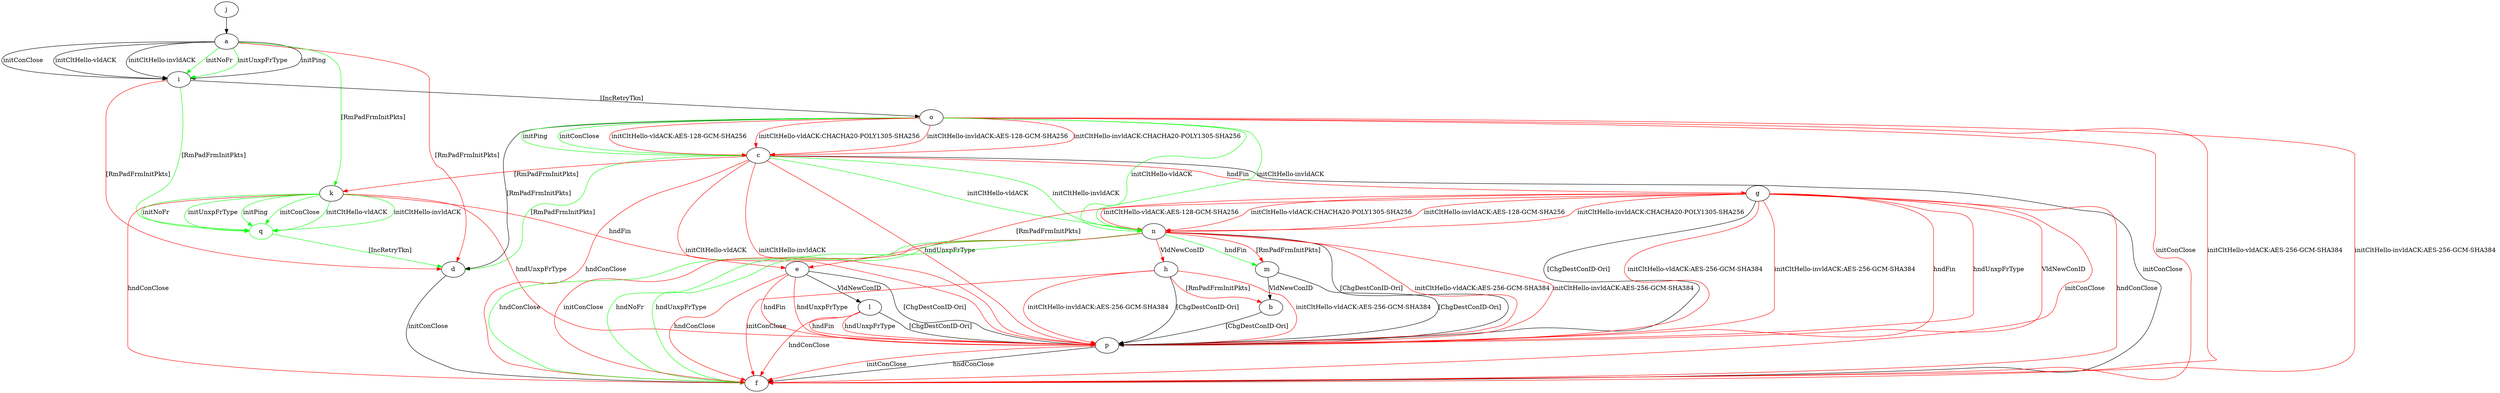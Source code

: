 digraph "" {
	a -> d	[key=0,
		color=red,
		label="[RmPadFrmInitPkts] "];
	a -> i	[key=0,
		label="initPing "];
	a -> i	[key=1,
		label="initConClose "];
	a -> i	[key=2,
		label="initCltHello-vldACK "];
	a -> i	[key=3,
		label="initCltHello-invldACK "];
	a -> i	[key=4,
		color=green,
		label="initNoFr "];
	a -> i	[key=5,
		color=green,
		label="initUnxpFrType "];
	a -> k	[key=0,
		color=green,
		label="[RmPadFrmInitPkts] "];
	b -> p	[key=0,
		label="[ChgDestConID-Ori] "];
	c -> d	[key=0,
		color=green,
		label="[RmPadFrmInitPkts] "];
	c -> f	[key=0,
		label="initConClose "];
	c -> f	[key=1,
		color=red,
		label="hndConClose "];
	c -> g	[key=0,
		color=red,
		label="hndFin "];
	c -> k	[key=0,
		color=red,
		label="[RmPadFrmInitPkts] "];
	c -> n	[key=0,
		color=green,
		label="initCltHello-vldACK "];
	c -> n	[key=1,
		color=green,
		label="initCltHello-invldACK "];
	c -> p	[key=0,
		color=red,
		label="initCltHello-vldACK "];
	c -> p	[key=1,
		color=red,
		label="initCltHello-invldACK "];
	c -> p	[key=2,
		color=red,
		label="hndUnxpFrType "];
	d -> f	[key=0,
		label="initConClose "];
	e -> f	[key=0,
		color=red,
		label="hndConClose "];
	e -> l	[key=0,
		label="VldNewConID "];
	e -> p	[key=0,
		label="[ChgDestConID-Ori] "];
	e -> p	[key=1,
		color=red,
		label="hndFin "];
	e -> p	[key=2,
		color=red,
		label="hndUnxpFrType "];
	g -> e	[key=0,
		color=red,
		label="[RmPadFrmInitPkts] "];
	g -> f	[key=0,
		color=red,
		label="initConClose "];
	g -> f	[key=1,
		color=red,
		label="hndConClose "];
	g -> n	[key=0,
		color=red,
		label="initCltHello-vldACK:AES-128-GCM-SHA256 "];
	g -> n	[key=1,
		color=red,
		label="initCltHello-vldACK:CHACHA20-POLY1305-SHA256 "];
	g -> n	[key=2,
		color=red,
		label="initCltHello-invldACK:AES-128-GCM-SHA256 "];
	g -> n	[key=3,
		color=red,
		label="initCltHello-invldACK:CHACHA20-POLY1305-SHA256 "];
	g -> p	[key=0,
		label="[ChgDestConID-Ori] "];
	g -> p	[key=1,
		color=red,
		label="initCltHello-vldACK:AES-256-GCM-SHA384 "];
	g -> p	[key=2,
		color=red,
		label="initCltHello-invldACK:AES-256-GCM-SHA384 "];
	g -> p	[key=3,
		color=red,
		label="hndFin "];
	g -> p	[key=4,
		color=red,
		label="hndUnxpFrType "];
	g -> p	[key=5,
		color=red,
		label="VldNewConID "];
	h -> b	[key=0,
		color=red,
		label="[RmPadFrmInitPkts] "];
	h -> f	[key=0,
		color=red,
		label="initConClose "];
	h -> p	[key=0,
		label="[ChgDestConID-Ori] "];
	h -> p	[key=1,
		color=red,
		label="initCltHello-vldACK:AES-256-GCM-SHA384 "];
	h -> p	[key=2,
		color=red,
		label="initCltHello-invldACK:AES-256-GCM-SHA384 "];
	i -> d	[key=0,
		color=red,
		label="[RmPadFrmInitPkts] "];
	i -> o	[key=0,
		label="[IncRetryTkn] "];
	q	[color=green];
	i -> q	[key=0,
		color=green,
		label="[RmPadFrmInitPkts] "];
	j -> a	[key=0];
	k -> e	[key=0,
		color=red,
		label="hndFin "];
	k -> f	[key=0,
		color=red,
		label="hndConClose "];
	k -> p	[key=0,
		color=red,
		label="hndUnxpFrType "];
	k -> q	[key=0,
		color=green,
		label="initPing "];
	k -> q	[key=1,
		color=green,
		label="initConClose "];
	k -> q	[key=2,
		color=green,
		label="initCltHello-vldACK "];
	k -> q	[key=3,
		color=green,
		label="initCltHello-invldACK "];
	k -> q	[key=4,
		color=green,
		label="initNoFr "];
	k -> q	[key=5,
		color=green,
		label="initUnxpFrType "];
	l -> f	[key=0,
		color=red,
		label="hndConClose "];
	l -> p	[key=0,
		label="[ChgDestConID-Ori] "];
	l -> p	[key=1,
		color=red,
		label="hndFin "];
	l -> p	[key=2,
		color=red,
		label="hndUnxpFrType "];
	m -> b	[key=0,
		label="VldNewConID "];
	m -> p	[key=0,
		label="[ChgDestConID-Ori] "];
	n -> f	[key=0,
		color=green,
		label="hndNoFr "];
	n -> f	[key=1,
		color=green,
		label="hndUnxpFrType "];
	n -> f	[key=2,
		color=green,
		label="hndConClose "];
	n -> f	[key=3,
		color=red,
		label="initConClose "];
	n -> h	[key=0,
		color=red,
		label="VldNewConID "];
	n -> m	[key=0,
		color=green,
		label="hndFin "];
	n -> m	[key=1,
		color=red,
		label="[RmPadFrmInitPkts] "];
	n -> p	[key=0,
		label="[ChgDestConID-Ori] "];
	n -> p	[key=1,
		color=red,
		label="initCltHello-vldACK:AES-256-GCM-SHA384 "];
	n -> p	[key=2,
		color=red,
		label="initCltHello-invldACK:AES-256-GCM-SHA384 "];
	o -> c	[key=0,
		color=green,
		label="initPing "];
	o -> c	[key=1,
		color=green,
		label="initConClose "];
	o -> c	[key=2,
		color=red,
		label="initCltHello-vldACK:AES-128-GCM-SHA256 "];
	o -> c	[key=3,
		color=red,
		label="initCltHello-vldACK:CHACHA20-POLY1305-SHA256 "];
	o -> c	[key=4,
		color=red,
		label="initCltHello-invldACK:AES-128-GCM-SHA256 "];
	o -> c	[key=5,
		color=red,
		label="initCltHello-invldACK:CHACHA20-POLY1305-SHA256 "];
	o -> d	[key=0,
		label="[RmPadFrmInitPkts] "];
	o -> f	[key=0,
		color=red,
		label="initConClose "];
	o -> f	[key=1,
		color=red,
		label="initCltHello-vldACK:AES-256-GCM-SHA384 "];
	o -> f	[key=2,
		color=red,
		label="initCltHello-invldACK:AES-256-GCM-SHA384 "];
	o -> n	[key=0,
		color=green,
		label="initCltHello-vldACK "];
	o -> n	[key=1,
		color=green,
		label="initCltHello-invldACK "];
	p -> f	[key=0,
		label="hndConClose "];
	p -> f	[key=1,
		color=red,
		label="initConClose "];
	q -> d	[key=0,
		color=green,
		label="[IncRetryTkn] "];
}

